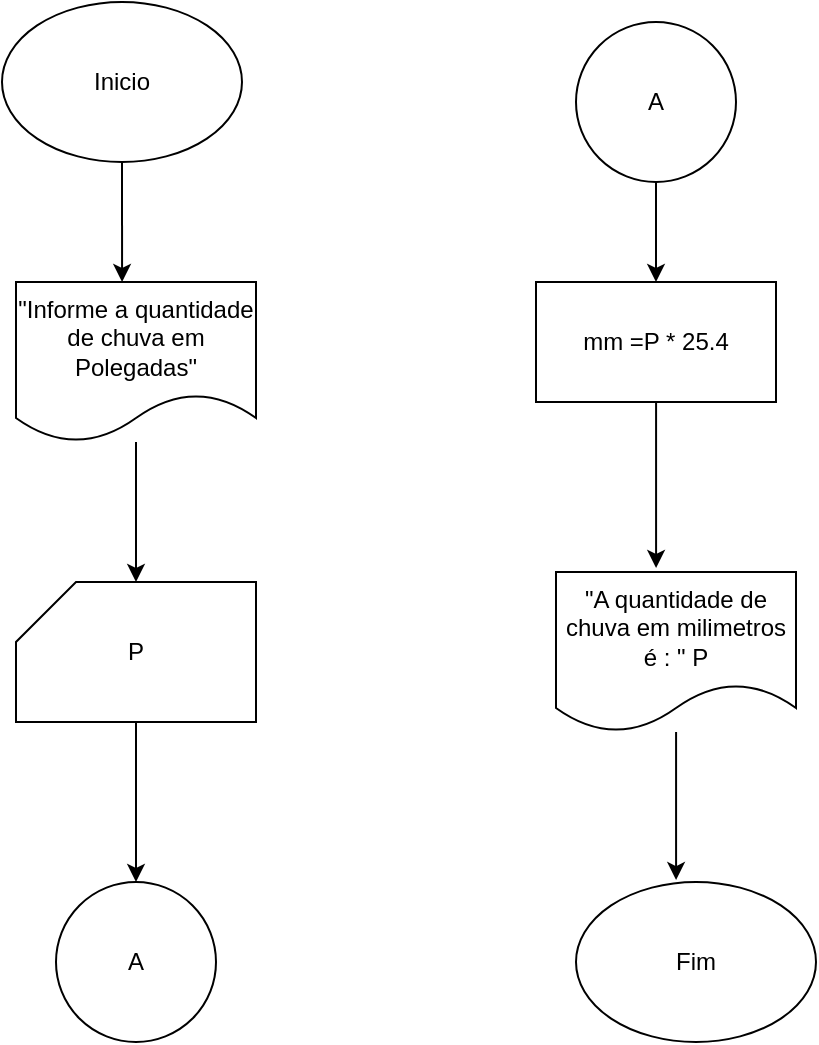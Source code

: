 <mxfile version="11.3.0" type="github" pages="1"><diagram id="r0n0wVC2SZDmM5jvpFnQ" name="Page-1"><mxGraphModel dx="778" dy="441" grid="1" gridSize="10" guides="1" tooltips="1" connect="1" arrows="1" fold="1" page="1" pageScale="1" pageWidth="827" pageHeight="1169" math="0" shadow="0"><root><mxCell id="0"/><mxCell id="1" parent="0"/><mxCell id="CIKbijKytg_qj7s-srzC-9" style="edgeStyle=orthogonalEdgeStyle;rounded=0;orthogonalLoop=1;jettySize=auto;html=1;entryX=0.442;entryY=0;entryDx=0;entryDy=0;entryPerimeter=0;" edge="1" parent="1" source="CIKbijKytg_qj7s-srzC-1" target="CIKbijKytg_qj7s-srzC-2"><mxGeometry relative="1" as="geometry"/></mxCell><mxCell id="CIKbijKytg_qj7s-srzC-1" value="Inicio" style="ellipse;whiteSpace=wrap;html=1;" vertex="1" parent="1"><mxGeometry x="293" y="30" width="120" height="80" as="geometry"/></mxCell><mxCell id="CIKbijKytg_qj7s-srzC-10" style="edgeStyle=orthogonalEdgeStyle;rounded=0;orthogonalLoop=1;jettySize=auto;html=1;entryX=0.5;entryY=0;entryDx=0;entryDy=0;entryPerimeter=0;" edge="1" parent="1" source="CIKbijKytg_qj7s-srzC-2" target="CIKbijKytg_qj7s-srzC-3"><mxGeometry relative="1" as="geometry"/></mxCell><mxCell id="CIKbijKytg_qj7s-srzC-2" value="&quot;Informe a quantidade de chuva em Polegadas&quot;" style="shape=document;whiteSpace=wrap;html=1;boundedLbl=1;" vertex="1" parent="1"><mxGeometry x="300" y="170" width="120" height="80" as="geometry"/></mxCell><mxCell id="CIKbijKytg_qj7s-srzC-11" style="edgeStyle=orthogonalEdgeStyle;rounded=0;orthogonalLoop=1;jettySize=auto;html=1;entryX=0.5;entryY=0;entryDx=0;entryDy=0;" edge="1" parent="1" source="CIKbijKytg_qj7s-srzC-3" target="CIKbijKytg_qj7s-srzC-4"><mxGeometry relative="1" as="geometry"/></mxCell><mxCell id="CIKbijKytg_qj7s-srzC-3" value="P" style="shape=card;whiteSpace=wrap;html=1;" vertex="1" parent="1"><mxGeometry x="300" y="320" width="120" height="70" as="geometry"/></mxCell><mxCell id="CIKbijKytg_qj7s-srzC-4" value="A" style="ellipse;whiteSpace=wrap;html=1;aspect=fixed;" vertex="1" parent="1"><mxGeometry x="320" y="470" width="80" height="80" as="geometry"/></mxCell><mxCell id="CIKbijKytg_qj7s-srzC-12" style="edgeStyle=orthogonalEdgeStyle;rounded=0;orthogonalLoop=1;jettySize=auto;html=1;entryX=0.5;entryY=0;entryDx=0;entryDy=0;" edge="1" parent="1" source="CIKbijKytg_qj7s-srzC-5" target="CIKbijKytg_qj7s-srzC-6"><mxGeometry relative="1" as="geometry"/></mxCell><mxCell id="CIKbijKytg_qj7s-srzC-5" value="A" style="ellipse;whiteSpace=wrap;html=1;aspect=fixed;" vertex="1" parent="1"><mxGeometry x="580" y="40" width="80" height="80" as="geometry"/></mxCell><mxCell id="CIKbijKytg_qj7s-srzC-13" style="edgeStyle=orthogonalEdgeStyle;rounded=0;orthogonalLoop=1;jettySize=auto;html=1;entryX=0.417;entryY=-0.025;entryDx=0;entryDy=0;entryPerimeter=0;" edge="1" parent="1" source="CIKbijKytg_qj7s-srzC-6" target="CIKbijKytg_qj7s-srzC-7"><mxGeometry relative="1" as="geometry"/></mxCell><mxCell id="CIKbijKytg_qj7s-srzC-6" value="mm =P * 25.4" style="rounded=0;whiteSpace=wrap;html=1;" vertex="1" parent="1"><mxGeometry x="560" y="170" width="120" height="60" as="geometry"/></mxCell><mxCell id="CIKbijKytg_qj7s-srzC-14" style="edgeStyle=orthogonalEdgeStyle;rounded=0;orthogonalLoop=1;jettySize=auto;html=1;entryX=0.417;entryY=-0.012;entryDx=0;entryDy=0;entryPerimeter=0;" edge="1" parent="1" source="CIKbijKytg_qj7s-srzC-7" target="CIKbijKytg_qj7s-srzC-8"><mxGeometry relative="1" as="geometry"/></mxCell><mxCell id="CIKbijKytg_qj7s-srzC-7" value="&quot;A quantidade de chuva em milimetros é : &quot; P" style="shape=document;whiteSpace=wrap;html=1;boundedLbl=1;" vertex="1" parent="1"><mxGeometry x="570" y="315" width="120" height="80" as="geometry"/></mxCell><mxCell id="CIKbijKytg_qj7s-srzC-8" value="Fim" style="ellipse;whiteSpace=wrap;html=1;" vertex="1" parent="1"><mxGeometry x="580" y="470" width="120" height="80" as="geometry"/></mxCell></root></mxGraphModel></diagram></mxfile>